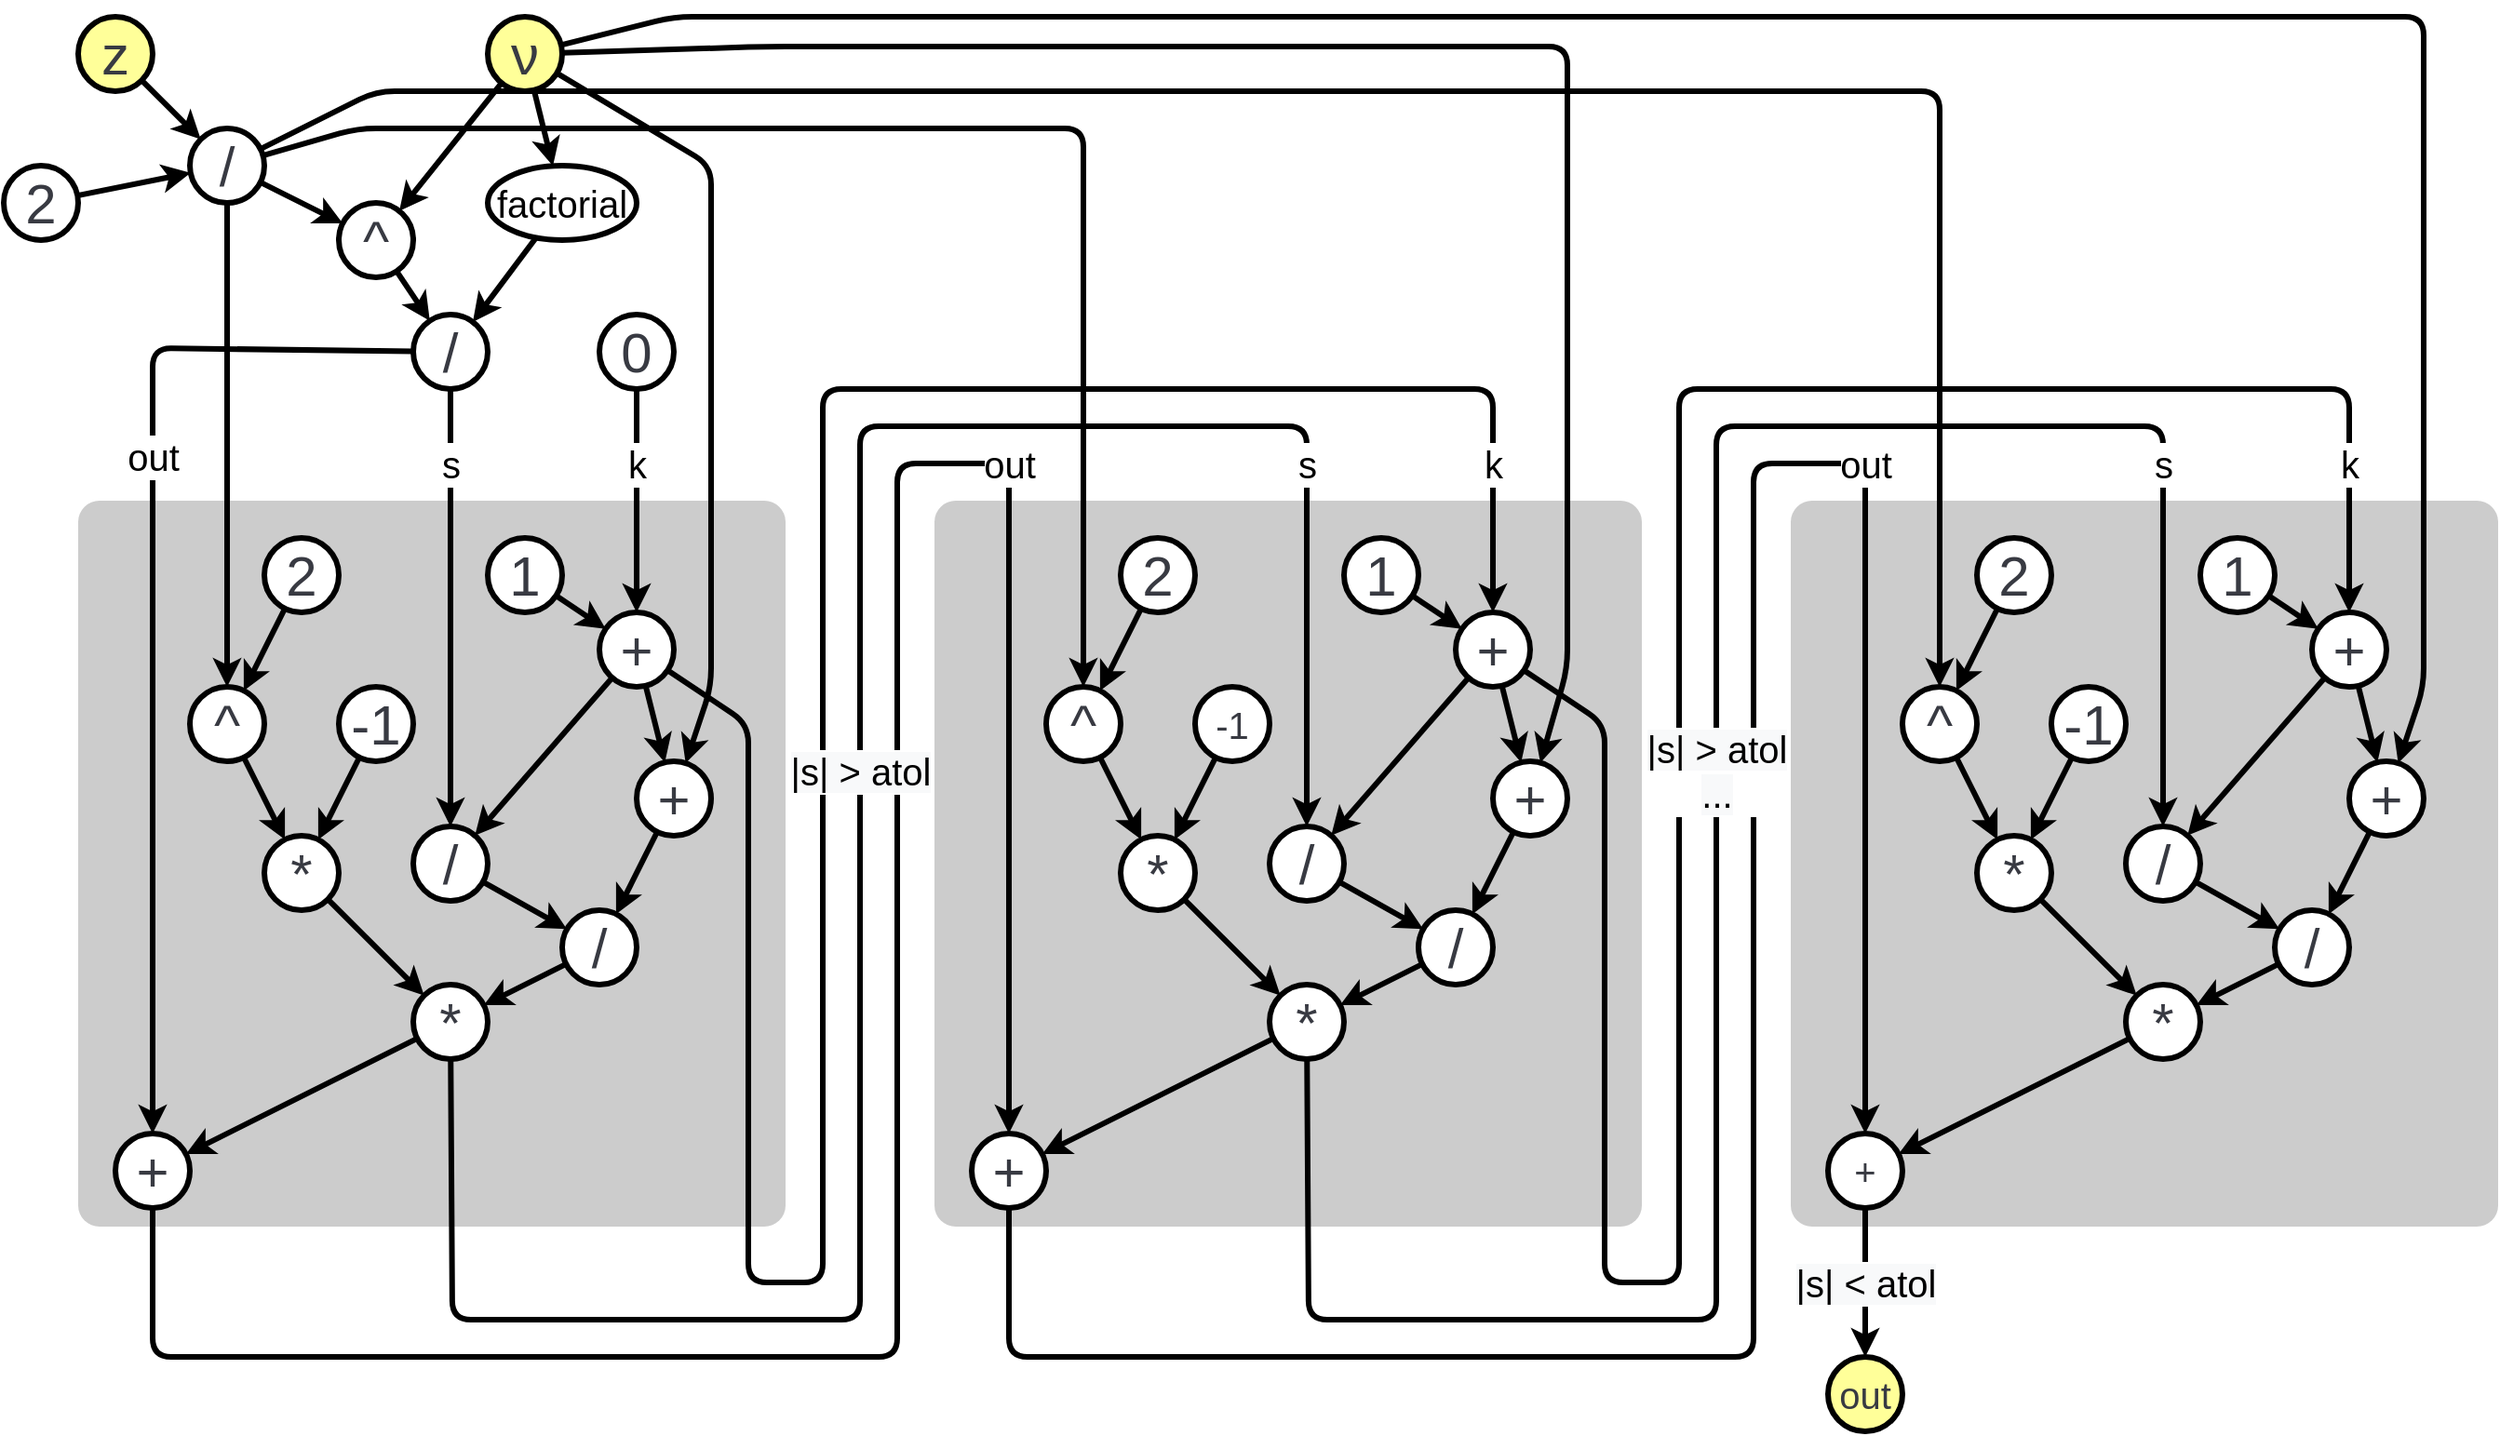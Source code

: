 <mxfile version="12.6.5" type="device"><diagram id="OS1NszOKVd4j6YWC0jY-" name="Page-1"><mxGraphModel dx="1341" dy="811" grid="1" gridSize="10" guides="1" tooltips="1" connect="1" arrows="1" fold="1" page="1" pageScale="1" pageWidth="1500" pageHeight="900" math="0" shadow="0"><root><mxCell id="0"/><mxCell id="1" parent="0"/><mxCell id="bsjm0C7wgf2NFPV0J-is-1" value="" style="rounded=1;whiteSpace=wrap;html=1;strokeWidth=2;fontSize=20;dashed=1;fillColor=#CCCCCC;arcSize=3;strokeColor=none;" parent="1" vertex="1"><mxGeometry x="540" y="300" width="380" height="390" as="geometry"/></mxCell><mxCell id="mKc8-weKQaWwDb2eTzrg-1" value="&lt;font color=&quot;#383a42&quot; face=&quot;consolas, sans-serif&quot; style=&quot;font-size: 30px;&quot;&gt;&lt;span style=&quot;font-size: 30px; white-space: pre-wrap;&quot;&gt;z&lt;/span&gt;&lt;/font&gt;" style="ellipse;whiteSpace=wrap;html=1;aspect=fixed;strokeWidth=3;fontSize=30;fillColor=#FFFF99;" parent="1" vertex="1"><mxGeometry x="80" y="40" width="40" height="40" as="geometry"/></mxCell><mxCell id="mKc8-weKQaWwDb2eTzrg-2" value="&lt;span id=&quot;docs-internal-guid-0ccc8eca-7fff-1ee5-aab9-211265d7b336&quot; style=&quot;font-size: 30px; white-space: normal;&quot;&gt;&lt;span style=&quot;font-size: 30px; font-family: consolas, sans-serif; color: rgb(56, 58, 66); background-color: transparent; vertical-align: baseline; white-space: pre-wrap;&quot;&gt;ν&lt;/span&gt;&lt;/span&gt;" style="ellipse;whiteSpace=wrap;html=1;aspect=fixed;strokeWidth=3;fontSize=30;fillColor=#FFFF99;" parent="1" vertex="1"><mxGeometry x="300" y="40" width="40" height="40" as="geometry"/></mxCell><mxCell id="mKc8-weKQaWwDb2eTzrg-3" value="&lt;font color=&quot;#383a42&quot; face=&quot;consolas, sans-serif&quot; style=&quot;font-size: 30px;&quot;&gt;&lt;span style=&quot;font-size: 30px; white-space: pre-wrap;&quot;&gt;2&lt;/span&gt;&lt;/font&gt;" style="ellipse;whiteSpace=wrap;html=1;aspect=fixed;strokeWidth=3;fontSize=30;" parent="1" vertex="1"><mxGeometry x="40" y="120" width="40" height="40" as="geometry"/></mxCell><mxCell id="mKc8-weKQaWwDb2eTzrg-4" value="&lt;font color=&quot;#383a42&quot; face=&quot;consolas, sans-serif&quot; style=&quot;font-size: 30px;&quot;&gt;&lt;span style=&quot;font-size: 30px; white-space: pre-wrap;&quot;&gt;/&lt;/span&gt;&lt;/font&gt;" style="ellipse;whiteSpace=wrap;html=1;aspect=fixed;strokeWidth=3;fontSize=30;" parent="1" vertex="1"><mxGeometry x="140" y="100" width="40" height="40" as="geometry"/></mxCell><mxCell id="mKc8-weKQaWwDb2eTzrg-9" value="" style="endArrow=classic;html=1;strokeWidth=3;fontSize=20;" parent="1" source="mKc8-weKQaWwDb2eTzrg-1" target="mKc8-weKQaWwDb2eTzrg-4" edge="1"><mxGeometry width="50" height="50" relative="1" as="geometry"><mxPoint x="100" y="190" as="sourcePoint"/><mxPoint x="150" y="90" as="targetPoint"/></mxGeometry></mxCell><mxCell id="mKc8-weKQaWwDb2eTzrg-10" value="" style="endArrow=classic;html=1;strokeWidth=3;fontSize=20;" parent="1" source="mKc8-weKQaWwDb2eTzrg-3" target="mKc8-weKQaWwDb2eTzrg-4" edge="1"><mxGeometry width="50" height="50" relative="1" as="geometry"><mxPoint x="100" y="190" as="sourcePoint"/><mxPoint x="150" y="140" as="targetPoint"/></mxGeometry></mxCell><mxCell id="mKc8-weKQaWwDb2eTzrg-11" value="&lt;font color=&quot;#383a42&quot; face=&quot;consolas, sans-serif&quot; style=&quot;font-size: 30px;&quot;&gt;&lt;span style=&quot;font-size: 30px; white-space: pre-wrap;&quot;&gt;^&lt;/span&gt;&lt;/font&gt;" style="ellipse;whiteSpace=wrap;html=1;aspect=fixed;strokeWidth=3;fontSize=30;" parent="1" vertex="1"><mxGeometry x="220" y="140" width="40" height="40" as="geometry"/></mxCell><mxCell id="mKc8-weKQaWwDb2eTzrg-12" value="&lt;font color=&quot;#383a42&quot; face=&quot;consolas, sans-serif&quot; style=&quot;font-size: 30px;&quot;&gt;&lt;span style=&quot;font-size: 30px; white-space: pre-wrap;&quot;&gt;/&lt;/span&gt;&lt;/font&gt;" style="ellipse;whiteSpace=wrap;html=1;aspect=fixed;strokeWidth=3;fontSize=30;" parent="1" vertex="1"><mxGeometry x="260" y="200" width="40" height="40" as="geometry"/></mxCell><mxCell id="mKc8-weKQaWwDb2eTzrg-13" value="" style="endArrow=classic;html=1;strokeWidth=3;fontSize=20;" parent="1" source="mKc8-weKQaWwDb2eTzrg-4" target="mKc8-weKQaWwDb2eTzrg-11" edge="1"><mxGeometry width="50" height="50" relative="1" as="geometry"><mxPoint x="138.944" y="47.889" as="sourcePoint"/><mxPoint x="161.056" y="92.111" as="targetPoint"/></mxGeometry></mxCell><mxCell id="mKc8-weKQaWwDb2eTzrg-14" value="" style="endArrow=classic;html=1;strokeWidth=3;fontSize=20;" parent="1" source="mKc8-weKQaWwDb2eTzrg-2" target="mKc8-weKQaWwDb2eTzrg-11" edge="1"><mxGeometry width="50" height="50" relative="1" as="geometry"><mxPoint x="187.889" y="118.944" as="sourcePoint"/><mxPoint x="310" y="130" as="targetPoint"/></mxGeometry></mxCell><mxCell id="mKc8-weKQaWwDb2eTzrg-15" value="&lt;font style=&quot;font-size: 20px;&quot;&gt;factorial&lt;/font&gt;" style="ellipse;whiteSpace=wrap;html=1;strokeWidth=3;fontSize=20;" parent="1" vertex="1"><mxGeometry x="300" y="120" width="80" height="40" as="geometry"/></mxCell><mxCell id="mKc8-weKQaWwDb2eTzrg-16" value="" style="endArrow=classic;html=1;strokeWidth=3;fontSize=20;" parent="1" source="mKc8-weKQaWwDb2eTzrg-2" target="mKc8-weKQaWwDb2eTzrg-15" edge="1"><mxGeometry width="50" height="50" relative="1" as="geometry"><mxPoint x="283.788" y="49.011" as="sourcePoint"/><mxPoint x="256.325" y="131.026" as="targetPoint"/></mxGeometry></mxCell><mxCell id="mKc8-weKQaWwDb2eTzrg-17" value="" style="endArrow=classic;html=1;strokeWidth=3;fontSize=20;" parent="1" source="mKc8-weKQaWwDb2eTzrg-11" target="mKc8-weKQaWwDb2eTzrg-12" edge="1"><mxGeometry width="50" height="50" relative="1" as="geometry"><mxPoint x="187.889" y="118.944" as="sourcePoint"/><mxPoint x="232.111" y="141.056" as="targetPoint"/></mxGeometry></mxCell><mxCell id="mKc8-weKQaWwDb2eTzrg-18" value="" style="endArrow=classic;html=1;strokeWidth=3;fontSize=20;" parent="1" source="mKc8-weKQaWwDb2eTzrg-15" target="mKc8-weKQaWwDb2eTzrg-12" edge="1"><mxGeometry width="50" height="50" relative="1" as="geometry"><mxPoint x="267.889" y="158.944" as="sourcePoint"/><mxPoint x="400" y="180" as="targetPoint"/></mxGeometry></mxCell><mxCell id="mKc8-weKQaWwDb2eTzrg-19" value="" style="rounded=1;whiteSpace=wrap;html=1;strokeWidth=2;fontSize=20;dashed=1;fillColor=#CCCCCC;arcSize=3;strokeColor=none;" parent="1" vertex="1"><mxGeometry x="80" y="300" width="380" height="390" as="geometry"/></mxCell><mxCell id="mKc8-weKQaWwDb2eTzrg-20" value="&lt;font color=&quot;#383a42&quot; face=&quot;consolas, sans-serif&quot; style=&quot;font-size: 30px;&quot;&gt;&lt;span style=&quot;font-size: 30px; white-space: pre-wrap;&quot;&gt;^&lt;/span&gt;&lt;/font&gt;" style="ellipse;whiteSpace=wrap;html=1;aspect=fixed;strokeWidth=3;fontSize=30;" parent="1" vertex="1"><mxGeometry x="140" y="400" width="40" height="40" as="geometry"/></mxCell><mxCell id="mKc8-weKQaWwDb2eTzrg-21" value="" style="endArrow=classic;html=1;strokeWidth=3;fontSize=20;" parent="1" source="mKc8-weKQaWwDb2eTzrg-4" target="mKc8-weKQaWwDb2eTzrg-20" edge="1"><mxGeometry width="50" height="50" relative="1" as="geometry"><mxPoint x="138.944" y="47.889" as="sourcePoint"/><mxPoint x="161.056" y="92.111" as="targetPoint"/></mxGeometry></mxCell><mxCell id="mKc8-weKQaWwDb2eTzrg-22" value="&lt;font color=&quot;#383a42&quot; face=&quot;consolas, sans-serif&quot; style=&quot;font-size: 30px;&quot;&gt;&lt;span style=&quot;font-size: 30px; white-space: pre-wrap;&quot;&gt;2&lt;/span&gt;&lt;/font&gt;" style="ellipse;whiteSpace=wrap;html=1;aspect=fixed;strokeWidth=3;fontSize=30;" parent="1" vertex="1"><mxGeometry x="180" y="320" width="40" height="40" as="geometry"/></mxCell><mxCell id="mKc8-weKQaWwDb2eTzrg-23" value="" style="endArrow=classic;html=1;strokeWidth=3;fontSize=20;" parent="1" source="mKc8-weKQaWwDb2eTzrg-22" target="mKc8-weKQaWwDb2eTzrg-20" edge="1"><mxGeometry width="50" height="50" relative="1" as="geometry"><mxPoint x="155.53" y="440" as="sourcePoint"/><mxPoint x="224.474" y="332.111" as="targetPoint"/></mxGeometry></mxCell><mxCell id="mKc8-weKQaWwDb2eTzrg-24" value="&lt;font color=&quot;#383a42&quot; face=&quot;consolas, sans-serif&quot; style=&quot;font-size: 30px;&quot;&gt;&lt;span style=&quot;font-size: 30px; white-space: pre-wrap;&quot;&gt;*&lt;/span&gt;&lt;/font&gt;" style="ellipse;whiteSpace=wrap;html=1;aspect=fixed;strokeWidth=3;fontSize=30;" parent="1" vertex="1"><mxGeometry x="260" y="560" width="40" height="40" as="geometry"/></mxCell><mxCell id="mKc8-weKQaWwDb2eTzrg-25" value="&lt;font color=&quot;#383a42&quot; face=&quot;consolas, sans-serif&quot; style=&quot;font-size: 30px;&quot;&gt;&lt;span style=&quot;font-size: 30px; white-space: pre-wrap;&quot;&gt;+&lt;/span&gt;&lt;/font&gt;" style="ellipse;whiteSpace=wrap;html=1;aspect=fixed;strokeWidth=3;fontSize=30;" parent="1" vertex="1"><mxGeometry x="360" y="360" width="40" height="40" as="geometry"/></mxCell><mxCell id="mKc8-weKQaWwDb2eTzrg-26" value="&lt;font color=&quot;#383a42&quot; face=&quot;consolas, sans-serif&quot; style=&quot;font-size: 30px;&quot;&gt;&lt;span style=&quot;font-size: 30px; white-space: pre-wrap;&quot;&gt;+&lt;/span&gt;&lt;/font&gt;" style="ellipse;whiteSpace=wrap;html=1;aspect=fixed;strokeWidth=3;fontSize=30;" parent="1" vertex="1"><mxGeometry x="380" y="440" width="40" height="40" as="geometry"/></mxCell><mxCell id="mKc8-weKQaWwDb2eTzrg-27" value="" style="endArrow=classic;html=1;strokeWidth=3;fontSize=20;" parent="1" source="mKc8-weKQaWwDb2eTzrg-2" target="mKc8-weKQaWwDb2eTzrg-26" edge="1"><mxGeometry width="50" height="50" relative="1" as="geometry"><mxPoint x="296.268" y="48.993" as="sourcePoint"/><mxPoint x="450" y="280" as="targetPoint"/><Array as="points"><mxPoint x="420" y="120"/><mxPoint x="420" y="400"/></Array></mxGeometry></mxCell><mxCell id="mKc8-weKQaWwDb2eTzrg-29" value="" style="endArrow=classic;html=1;strokeWidth=3;fontSize=20;" parent="1" source="mKc8-weKQaWwDb2eTzrg-25" target="mKc8-weKQaWwDb2eTzrg-26" edge="1"><mxGeometry width="50" height="50" relative="1" as="geometry"><mxPoint x="247.27" y="288.159" as="sourcePoint"/><mxPoint x="218.159" y="301.619" as="targetPoint"/></mxGeometry></mxCell><mxCell id="mKc8-weKQaWwDb2eTzrg-31" value="" style="endArrow=classic;html=1;strokeWidth=3;fontSize=20;" parent="1" source="mKc8-weKQaWwDb2eTzrg-20" target="mKc8-weKQaWwDb2eTzrg-40" edge="1"><mxGeometry width="50" height="50" relative="1" as="geometry"><mxPoint x="247.27" y="288.159" as="sourcePoint"/><mxPoint x="253" y="591" as="targetPoint"/></mxGeometry></mxCell><mxCell id="mKc8-weKQaWwDb2eTzrg-32" value="" style="endArrow=classic;html=1;strokeWidth=3;fontSize=20;" parent="1" source="mKc8-weKQaWwDb2eTzrg-12" target="mKc8-weKQaWwDb2eTzrg-34" edge="1"><mxGeometry width="50" height="50" relative="1" as="geometry"><mxPoint x="250.597" y="404.851" as="sourcePoint"/><mxPoint x="209.403" y="415.149" as="targetPoint"/></mxGeometry></mxCell><mxCell id="mKc8-weKQaWwDb2eTzrg-33" value="s" style="text;html=1;align=center;verticalAlign=middle;resizable=0;points=[];labelBackgroundColor=#ffffff;fontSize=20;" parent="mKc8-weKQaWwDb2eTzrg-32" vertex="1" connectable="0"><mxGeometry x="-0.204" y="-3" relative="1" as="geometry"><mxPoint x="3" y="-54" as="offset"/></mxGeometry></mxCell><mxCell id="mKc8-weKQaWwDb2eTzrg-34" value="&lt;font color=&quot;#383a42&quot; face=&quot;consolas, sans-serif&quot; style=&quot;font-size: 30px;&quot;&gt;&lt;span style=&quot;font-size: 30px; white-space: pre-wrap;&quot;&gt;/&lt;/span&gt;&lt;/font&gt;" style="ellipse;whiteSpace=wrap;html=1;aspect=fixed;strokeWidth=3;fontSize=30;" parent="1" vertex="1"><mxGeometry x="260" y="475" width="40" height="40" as="geometry"/></mxCell><mxCell id="mKc8-weKQaWwDb2eTzrg-35" value="" style="endArrow=classic;html=1;strokeWidth=3;fontSize=20;" parent="1" source="mKc8-weKQaWwDb2eTzrg-25" target="mKc8-weKQaWwDb2eTzrg-34" edge="1"><mxGeometry width="50" height="50" relative="1" as="geometry"><mxPoint x="361.654" y="416.254" as="sourcePoint"/><mxPoint x="388.375" y="453.725" as="targetPoint"/></mxGeometry></mxCell><mxCell id="mKc8-weKQaWwDb2eTzrg-36" value="&lt;font color=&quot;#383a42&quot; face=&quot;consolas, sans-serif&quot; style=&quot;font-size: 30px;&quot;&gt;&lt;span style=&quot;font-size: 30px; white-space: pre-wrap;&quot;&gt;/&lt;/span&gt;&lt;/font&gt;" style="ellipse;whiteSpace=wrap;html=1;aspect=fixed;strokeWidth=3;fontSize=30;" parent="1" vertex="1"><mxGeometry x="340" y="520" width="40" height="40" as="geometry"/></mxCell><mxCell id="mKc8-weKQaWwDb2eTzrg-37" value="" style="endArrow=classic;html=1;strokeWidth=3;fontSize=20;" parent="1" source="mKc8-weKQaWwDb2eTzrg-34" target="mKc8-weKQaWwDb2eTzrg-36" edge="1"><mxGeometry width="50" height="50" relative="1" as="geometry"><mxPoint x="360.006" y="417.324" as="sourcePoint"/><mxPoint x="339.923" y="452.635" as="targetPoint"/></mxGeometry></mxCell><mxCell id="mKc8-weKQaWwDb2eTzrg-38" value="" style="endArrow=classic;html=1;strokeWidth=3;fontSize=20;" parent="1" source="mKc8-weKQaWwDb2eTzrg-26" target="mKc8-weKQaWwDb2eTzrg-36" edge="1"><mxGeometry width="50" height="50" relative="1" as="geometry"><mxPoint x="338.944" y="487.889" as="sourcePoint"/><mxPoint x="361.056" y="532.111" as="targetPoint"/></mxGeometry></mxCell><mxCell id="mKc8-weKQaWwDb2eTzrg-39" value="" style="endArrow=classic;html=1;strokeWidth=3;fontSize=20;" parent="1" source="mKc8-weKQaWwDb2eTzrg-36" target="mKc8-weKQaWwDb2eTzrg-24" edge="1"><mxGeometry width="50" height="50" relative="1" as="geometry"><mxPoint x="338.944" y="487.889" as="sourcePoint"/><mxPoint x="361.056" y="532.111" as="targetPoint"/></mxGeometry></mxCell><mxCell id="mKc8-weKQaWwDb2eTzrg-40" value="&lt;font color=&quot;#383a42&quot; face=&quot;consolas, sans-serif&quot; style=&quot;font-size: 30px;&quot;&gt;&lt;span style=&quot;font-size: 30px; white-space: pre-wrap;&quot;&gt;*&lt;/span&gt;&lt;/font&gt;" style="ellipse;whiteSpace=wrap;html=1;aspect=fixed;strokeWidth=3;fontSize=30;" parent="1" vertex="1"><mxGeometry x="180" y="480" width="40" height="40" as="geometry"/></mxCell><mxCell id="mKc8-weKQaWwDb2eTzrg-41" value="&lt;font color=&quot;#383a42&quot; face=&quot;consolas, sans-serif&quot; style=&quot;font-size: 30px;&quot;&gt;&lt;span style=&quot;font-size: 30px; white-space: pre-wrap;&quot;&gt;-1&lt;/span&gt;&lt;/font&gt;" style="ellipse;whiteSpace=wrap;html=1;aspect=fixed;strokeWidth=3;fontSize=30;" parent="1" vertex="1"><mxGeometry x="220" y="400" width="40" height="40" as="geometry"/></mxCell><mxCell id="mKc8-weKQaWwDb2eTzrg-42" value="" style="endArrow=classic;html=1;strokeWidth=3;fontSize=20;" parent="1" source="mKc8-weKQaWwDb2eTzrg-41" target="mKc8-weKQaWwDb2eTzrg-40" edge="1"><mxGeometry width="50" height="50" relative="1" as="geometry"><mxPoint x="338.944" y="487.889" as="sourcePoint"/><mxPoint x="361.056" y="532.111" as="targetPoint"/></mxGeometry></mxCell><mxCell id="mKc8-weKQaWwDb2eTzrg-43" value="" style="endArrow=classic;html=1;strokeWidth=3;fontSize=20;" parent="1" source="mKc8-weKQaWwDb2eTzrg-40" target="mKc8-weKQaWwDb2eTzrg-24" edge="1"><mxGeometry width="50" height="50" relative="1" as="geometry"><mxPoint x="262.078" y="488.364" as="sourcePoint"/><mxPoint x="247.878" y="521.617" as="targetPoint"/></mxGeometry></mxCell><mxCell id="mKc8-weKQaWwDb2eTzrg-44" value="s" style="endArrow=classic;html=1;strokeWidth=3;fontSize=20;strokeColor=#000000;" parent="1" source="mKc8-weKQaWwDb2eTzrg-24" target="bsjm0C7wgf2NFPV0J-is-10" edge="1"><mxGeometry x="0.699" width="50" height="50" relative="1" as="geometry"><mxPoint x="246.785" y="558.814" as="sourcePoint"/><mxPoint x="281" y="260" as="targetPoint"/><Array as="points"><mxPoint x="281" y="740"/><mxPoint x="500" y="740"/><mxPoint x="500" y="260"/><mxPoint x="740" y="260"/></Array><mxPoint as="offset"/></mxGeometry></mxCell><mxCell id="mKc8-weKQaWwDb2eTzrg-48" value="&lt;font color=&quot;#383a42&quot; face=&quot;consolas, sans-serif&quot; style=&quot;font-size: 30px;&quot;&gt;&lt;span style=&quot;font-size: 30px; white-space: pre-wrap;&quot;&gt;1&lt;/span&gt;&lt;/font&gt;" style="ellipse;whiteSpace=wrap;html=1;aspect=fixed;strokeWidth=3;fontSize=30;" parent="1" vertex="1"><mxGeometry x="300" y="320" width="40" height="40" as="geometry"/></mxCell><mxCell id="mKc8-weKQaWwDb2eTzrg-51" value="" style="endArrow=classic;html=1;strokeWidth=3;fontSize=20;" parent="1" source="mKc8-weKQaWwDb2eTzrg-48" target="mKc8-weKQaWwDb2eTzrg-25" edge="1"><mxGeometry width="50" height="50" relative="1" as="geometry"><mxPoint x="379.994" y="417.324" as="sourcePoint"/><mxPoint x="400.077" y="452.635" as="targetPoint"/></mxGeometry></mxCell><mxCell id="mKc8-weKQaWwDb2eTzrg-52" value="&lt;font style=&quot;font-size: 20px;&quot;&gt;k&lt;/font&gt;" style="endArrow=classic;html=1;strokeWidth=3;fontSize=20;" parent="1" source="mKc8-weKQaWwDb2eTzrg-56" target="mKc8-weKQaWwDb2eTzrg-25" edge="1"><mxGeometry x="-0.333" width="50" height="50" relative="1" as="geometry"><mxPoint x="403.303" y="268.845" as="sourcePoint"/><mxPoint x="361.056" y="382.111" as="targetPoint"/><Array as="points"/><mxPoint as="offset"/></mxGeometry></mxCell><mxCell id="mKc8-weKQaWwDb2eTzrg-56" value="&lt;font color=&quot;#383a42&quot; face=&quot;consolas, sans-serif&quot; style=&quot;font-size: 30px;&quot;&gt;&lt;span style=&quot;font-size: 30px; white-space: pre-wrap;&quot;&gt;0&lt;/span&gt;&lt;/font&gt;" style="ellipse;whiteSpace=wrap;html=1;aspect=fixed;strokeWidth=3;fontSize=30;" parent="1" vertex="1"><mxGeometry x="360" y="200" width="40" height="40" as="geometry"/></mxCell><mxCell id="mKc8-weKQaWwDb2eTzrg-59" value="" style="endArrow=classic;html=1;strokeWidth=3;fontSize=20;strokeColor=#000000;" parent="1" source="mKc8-weKQaWwDb2eTzrg-25" target="bsjm0C7wgf2NFPV0J-is-6" edge="1"><mxGeometry width="50" height="50" relative="1" as="geometry"><mxPoint x="379.994" y="417.324" as="sourcePoint"/><mxPoint x="440" y="280" as="targetPoint"/><Array as="points"><mxPoint x="440" y="420"/><mxPoint x="440" y="720"/><mxPoint x="480" y="720"/><mxPoint x="480" y="240"/><mxPoint x="840" y="240"/></Array></mxGeometry></mxCell><mxCell id="mKc8-weKQaWwDb2eTzrg-69" value="k" style="text;html=1;align=center;verticalAlign=middle;resizable=0;points=[];labelBackgroundColor=#ffffff;fontSize=20;" parent="mKc8-weKQaWwDb2eTzrg-59" vertex="1" connectable="0"><mxGeometry x="0.821" relative="1" as="geometry"><mxPoint x="1.11" y="40" as="offset"/></mxGeometry></mxCell><mxCell id="mKc8-weKQaWwDb2eTzrg-63" value="&lt;font color=&quot;#383a42&quot; face=&quot;consolas, sans-serif&quot; style=&quot;font-size: 30px;&quot;&gt;&lt;span style=&quot;font-size: 30px; white-space: pre-wrap;&quot;&gt;+&lt;/span&gt;&lt;/font&gt;" style="ellipse;whiteSpace=wrap;html=1;aspect=fixed;strokeWidth=3;fontSize=30;" parent="1" vertex="1"><mxGeometry x="100" y="640" width="40" height="40" as="geometry"/></mxCell><mxCell id="mKc8-weKQaWwDb2eTzrg-64" value="" style="endArrow=classic;html=1;strokeWidth=3;fontSize=20;" parent="1" source="mKc8-weKQaWwDb2eTzrg-12" target="mKc8-weKQaWwDb2eTzrg-63" edge="1"><mxGeometry width="50" height="50" relative="1" as="geometry"><mxPoint x="120" y="240" as="sourcePoint"/><mxPoint x="140.002" y="570.081" as="targetPoint"/><Array as="points"><mxPoint x="120" y="218"/></Array></mxGeometry></mxCell><mxCell id="mKc8-weKQaWwDb2eTzrg-67" value="out" style="text;html=1;align=center;verticalAlign=middle;resizable=0;points=[];labelBackgroundColor=#ffffff;fontSize=20;" parent="mKc8-weKQaWwDb2eTzrg-64" vertex="1" connectable="0"><mxGeometry x="-0.355" y="1" relative="1" as="geometry"><mxPoint x="-1" y="17.05" as="offset"/></mxGeometry></mxCell><mxCell id="mKc8-weKQaWwDb2eTzrg-65" value="" style="endArrow=classic;html=1;strokeWidth=3;fontSize=20;" parent="1" source="mKc8-weKQaWwDb2eTzrg-24" target="mKc8-weKQaWwDb2eTzrg-63" edge="1"><mxGeometry width="50" height="50" relative="1" as="geometry"><mxPoint x="246.785" y="558.814" as="sourcePoint"/><mxPoint x="262.978" y="601.273" as="targetPoint"/></mxGeometry></mxCell><mxCell id="mKc8-weKQaWwDb2eTzrg-66" value="&lt;font style=&quot;font-size: 20px;&quot;&gt;out&lt;/font&gt;" style="endArrow=classic;html=1;strokeWidth=3;fontSize=20;strokeColor=#000000;" parent="1" source="mKc8-weKQaWwDb2eTzrg-63" target="bsjm0C7wgf2NFPV0J-is-23" edge="1"><mxGeometry x="0.478" width="50" height="50" relative="1" as="geometry"><mxPoint x="120" y="650" as="sourcePoint"/><mxPoint x="580" y="280" as="targetPoint"/><Array as="points"><mxPoint x="120" y="760"/><mxPoint x="520" y="760"/><mxPoint x="520" y="280"/><mxPoint x="580" y="280"/></Array><mxPoint as="offset"/></mxGeometry></mxCell><mxCell id="mKc8-weKQaWwDb2eTzrg-74" value="&lt;span style=&quot;background-color: rgb(248, 249, 250); font-size: 20px;&quot;&gt;|s| &amp;gt; atol&lt;/span&gt;" style="text;html=1;align=center;verticalAlign=middle;resizable=0;points=[];labelBackgroundColor=#ffffff;fontSize=20;" parent="mKc8-weKQaWwDb2eTzrg-66" vertex="1" connectable="0"><mxGeometry x="0.162" relative="1" as="geometry"><mxPoint x="-20" y="7" as="offset"/></mxGeometry></mxCell><mxCell id="bsjm0C7wgf2NFPV0J-is-2" value="&lt;font color=&quot;#383a42&quot; face=&quot;consolas, sans-serif&quot; style=&quot;font-size: 30px;&quot;&gt;&lt;span style=&quot;font-size: 30px; white-space: pre-wrap;&quot;&gt;^&lt;/span&gt;&lt;/font&gt;" style="ellipse;whiteSpace=wrap;html=1;aspect=fixed;strokeWidth=3;fontSize=30;" parent="1" vertex="1"><mxGeometry x="600" y="400" width="40" height="40" as="geometry"/></mxCell><mxCell id="bsjm0C7wgf2NFPV0J-is-3" value="&lt;font color=&quot;#383a42&quot; face=&quot;consolas, sans-serif&quot; style=&quot;font-size: 30px;&quot;&gt;&lt;span style=&quot;font-size: 30px; white-space: pre-wrap;&quot;&gt;2&lt;/span&gt;&lt;/font&gt;" style="ellipse;whiteSpace=wrap;html=1;aspect=fixed;strokeWidth=3;fontSize=30;" parent="1" vertex="1"><mxGeometry x="640" y="320" width="40" height="40" as="geometry"/></mxCell><mxCell id="bsjm0C7wgf2NFPV0J-is-4" value="" style="endArrow=classic;html=1;strokeWidth=3;fontSize=20;" parent="1" source="bsjm0C7wgf2NFPV0J-is-3" target="bsjm0C7wgf2NFPV0J-is-2" edge="1"><mxGeometry width="50" height="50" relative="1" as="geometry"><mxPoint x="615.53" y="440" as="sourcePoint"/><mxPoint x="684.474" y="332.111" as="targetPoint"/></mxGeometry></mxCell><mxCell id="bsjm0C7wgf2NFPV0J-is-5" value="&lt;font color=&quot;#383a42&quot; face=&quot;consolas, sans-serif&quot; style=&quot;font-size: 30px;&quot;&gt;&lt;span style=&quot;font-size: 30px; white-space: pre-wrap;&quot;&gt;*&lt;/span&gt;&lt;/font&gt;" style="ellipse;whiteSpace=wrap;html=1;aspect=fixed;strokeWidth=3;fontSize=30;" parent="1" vertex="1"><mxGeometry x="720" y="560" width="40" height="40" as="geometry"/></mxCell><mxCell id="bsjm0C7wgf2NFPV0J-is-6" value="&lt;font color=&quot;#383a42&quot; face=&quot;consolas, sans-serif&quot; style=&quot;font-size: 30px;&quot;&gt;&lt;span style=&quot;font-size: 30px; white-space: pre-wrap;&quot;&gt;+&lt;/span&gt;&lt;/font&gt;" style="ellipse;whiteSpace=wrap;html=1;aspect=fixed;strokeWidth=3;fontSize=30;" parent="1" vertex="1"><mxGeometry x="820" y="360" width="40" height="40" as="geometry"/></mxCell><mxCell id="bsjm0C7wgf2NFPV0J-is-7" value="&lt;font color=&quot;#383a42&quot; face=&quot;consolas, sans-serif&quot; style=&quot;font-size: 30px;&quot;&gt;&lt;span style=&quot;font-size: 30px; white-space: pre-wrap;&quot;&gt;+&lt;/span&gt;&lt;/font&gt;" style="ellipse;whiteSpace=wrap;html=1;aspect=fixed;strokeWidth=3;fontSize=30;" parent="1" vertex="1"><mxGeometry x="840" y="440" width="40" height="40" as="geometry"/></mxCell><mxCell id="bsjm0C7wgf2NFPV0J-is-8" value="" style="endArrow=classic;html=1;strokeWidth=3;fontSize=20;" parent="1" source="bsjm0C7wgf2NFPV0J-is-6" target="bsjm0C7wgf2NFPV0J-is-7" edge="1"><mxGeometry width="50" height="50" relative="1" as="geometry"><mxPoint x="707.27" y="288.159" as="sourcePoint"/><mxPoint x="678.159" y="301.619" as="targetPoint"/></mxGeometry></mxCell><mxCell id="bsjm0C7wgf2NFPV0J-is-9" value="" style="endArrow=classic;html=1;strokeWidth=3;fontSize=20;" parent="1" source="bsjm0C7wgf2NFPV0J-is-2" target="bsjm0C7wgf2NFPV0J-is-16" edge="1"><mxGeometry width="50" height="50" relative="1" as="geometry"><mxPoint x="707.27" y="288.159" as="sourcePoint"/><mxPoint x="713" y="591" as="targetPoint"/></mxGeometry></mxCell><mxCell id="bsjm0C7wgf2NFPV0J-is-10" value="&lt;font color=&quot;#383a42&quot; face=&quot;consolas, sans-serif&quot; style=&quot;font-size: 30px;&quot;&gt;&lt;span style=&quot;font-size: 30px; white-space: pre-wrap;&quot;&gt;/&lt;/span&gt;&lt;/font&gt;" style="ellipse;whiteSpace=wrap;html=1;aspect=fixed;strokeWidth=3;fontSize=30;" parent="1" vertex="1"><mxGeometry x="720" y="475" width="40" height="40" as="geometry"/></mxCell><mxCell id="bsjm0C7wgf2NFPV0J-is-11" value="" style="endArrow=classic;html=1;strokeWidth=3;fontSize=20;" parent="1" source="bsjm0C7wgf2NFPV0J-is-6" target="bsjm0C7wgf2NFPV0J-is-10" edge="1"><mxGeometry width="50" height="50" relative="1" as="geometry"><mxPoint x="821.654" y="416.254" as="sourcePoint"/><mxPoint x="848.375" y="453.725" as="targetPoint"/></mxGeometry></mxCell><mxCell id="bsjm0C7wgf2NFPV0J-is-12" value="&lt;font color=&quot;#383a42&quot; face=&quot;consolas, sans-serif&quot; style=&quot;font-size: 30px;&quot;&gt;&lt;span style=&quot;font-size: 30px; white-space: pre-wrap;&quot;&gt;/&lt;/span&gt;&lt;/font&gt;" style="ellipse;whiteSpace=wrap;html=1;aspect=fixed;strokeWidth=3;fontSize=30;" parent="1" vertex="1"><mxGeometry x="800" y="520" width="40" height="40" as="geometry"/></mxCell><mxCell id="bsjm0C7wgf2NFPV0J-is-13" value="" style="endArrow=classic;html=1;strokeWidth=3;fontSize=20;" parent="1" source="bsjm0C7wgf2NFPV0J-is-10" target="bsjm0C7wgf2NFPV0J-is-12" edge="1"><mxGeometry width="50" height="50" relative="1" as="geometry"><mxPoint x="820.006" y="417.324" as="sourcePoint"/><mxPoint x="799.923" y="452.635" as="targetPoint"/></mxGeometry></mxCell><mxCell id="bsjm0C7wgf2NFPV0J-is-14" value="" style="endArrow=classic;html=1;strokeWidth=3;fontSize=20;" parent="1" source="bsjm0C7wgf2NFPV0J-is-7" target="bsjm0C7wgf2NFPV0J-is-12" edge="1"><mxGeometry width="50" height="50" relative="1" as="geometry"><mxPoint x="798.944" y="487.889" as="sourcePoint"/><mxPoint x="821.056" y="532.111" as="targetPoint"/></mxGeometry></mxCell><mxCell id="bsjm0C7wgf2NFPV0J-is-15" value="" style="endArrow=classic;html=1;strokeWidth=3;fontSize=20;" parent="1" source="bsjm0C7wgf2NFPV0J-is-12" target="bsjm0C7wgf2NFPV0J-is-5" edge="1"><mxGeometry width="50" height="50" relative="1" as="geometry"><mxPoint x="798.944" y="487.889" as="sourcePoint"/><mxPoint x="821.056" y="532.111" as="targetPoint"/></mxGeometry></mxCell><mxCell id="bsjm0C7wgf2NFPV0J-is-16" value="&lt;font color=&quot;#383a42&quot; face=&quot;consolas, sans-serif&quot; style=&quot;font-size: 30px;&quot;&gt;&lt;span style=&quot;font-size: 30px; white-space: pre-wrap;&quot;&gt;*&lt;/span&gt;&lt;/font&gt;" style="ellipse;whiteSpace=wrap;html=1;aspect=fixed;strokeWidth=3;fontSize=30;" parent="1" vertex="1"><mxGeometry x="640" y="480" width="40" height="40" as="geometry"/></mxCell><mxCell id="bsjm0C7wgf2NFPV0J-is-17" value="&lt;font color=&quot;#383a42&quot; face=&quot;consolas, sans-serif&quot; style=&quot;font-size: 20px;&quot;&gt;&lt;span style=&quot;font-size: 20px; white-space: pre-wrap;&quot;&gt;-1&lt;/span&gt;&lt;/font&gt;" style="ellipse;whiteSpace=wrap;html=1;aspect=fixed;strokeWidth=3;fontSize=20;" parent="1" vertex="1"><mxGeometry x="680" y="400" width="40" height="40" as="geometry"/></mxCell><mxCell id="bsjm0C7wgf2NFPV0J-is-18" value="" style="endArrow=classic;html=1;strokeWidth=3;fontSize=20;" parent="1" source="bsjm0C7wgf2NFPV0J-is-17" target="bsjm0C7wgf2NFPV0J-is-16" edge="1"><mxGeometry width="50" height="50" relative="1" as="geometry"><mxPoint x="798.944" y="487.889" as="sourcePoint"/><mxPoint x="821.056" y="532.111" as="targetPoint"/></mxGeometry></mxCell><mxCell id="bsjm0C7wgf2NFPV0J-is-19" value="" style="endArrow=classic;html=1;strokeWidth=3;fontSize=20;" parent="1" source="bsjm0C7wgf2NFPV0J-is-16" target="bsjm0C7wgf2NFPV0J-is-5" edge="1"><mxGeometry width="50" height="50" relative="1" as="geometry"><mxPoint x="722.078" y="488.364" as="sourcePoint"/><mxPoint x="707.878" y="521.617" as="targetPoint"/></mxGeometry></mxCell><mxCell id="bsjm0C7wgf2NFPV0J-is-20" value="&lt;font color=&quot;#383a42&quot; face=&quot;consolas, sans-serif&quot; style=&quot;font-size: 30px;&quot;&gt;&lt;span style=&quot;font-size: 30px; white-space: pre-wrap;&quot;&gt;1&lt;/span&gt;&lt;/font&gt;" style="ellipse;whiteSpace=wrap;html=1;aspect=fixed;strokeWidth=3;fontSize=30;" parent="1" vertex="1"><mxGeometry x="760" y="320" width="40" height="40" as="geometry"/></mxCell><mxCell id="bsjm0C7wgf2NFPV0J-is-21" value="" style="endArrow=classic;html=1;strokeWidth=3;fontSize=20;" parent="1" source="bsjm0C7wgf2NFPV0J-is-20" target="bsjm0C7wgf2NFPV0J-is-6" edge="1"><mxGeometry width="50" height="50" relative="1" as="geometry"><mxPoint x="839.994" y="417.324" as="sourcePoint"/><mxPoint x="860.077" y="452.635" as="targetPoint"/></mxGeometry></mxCell><mxCell id="bsjm0C7wgf2NFPV0J-is-23" value="&lt;font color=&quot;#383a42&quot; face=&quot;consolas, sans-serif&quot; style=&quot;font-size: 30px;&quot;&gt;&lt;span style=&quot;font-size: 30px; white-space: pre-wrap;&quot;&gt;+&lt;/span&gt;&lt;/font&gt;" style="ellipse;whiteSpace=wrap;html=1;aspect=fixed;strokeWidth=3;fontSize=30;" parent="1" vertex="1"><mxGeometry x="560" y="640" width="40" height="40" as="geometry"/></mxCell><mxCell id="bsjm0C7wgf2NFPV0J-is-24" value="" style="endArrow=classic;html=1;strokeWidth=3;fontSize=20;" parent="1" source="bsjm0C7wgf2NFPV0J-is-5" target="bsjm0C7wgf2NFPV0J-is-23" edge="1"><mxGeometry width="50" height="50" relative="1" as="geometry"><mxPoint x="706.785" y="558.814" as="sourcePoint"/><mxPoint x="722.978" y="601.273" as="targetPoint"/></mxGeometry></mxCell><mxCell id="bsjm0C7wgf2NFPV0J-is-56" value="" style="endArrow=classic;html=1;strokeWidth=3;fontSize=20;" parent="1" source="mKc8-weKQaWwDb2eTzrg-4" target="bsjm0C7wgf2NFPV0J-is-2" edge="1"><mxGeometry width="50" height="50" relative="1" as="geometry"><mxPoint x="170" y="150" as="sourcePoint"/><mxPoint x="170" y="410" as="targetPoint"/><Array as="points"><mxPoint x="230" y="100"/><mxPoint x="620" y="100"/></Array></mxGeometry></mxCell><mxCell id="bsjm0C7wgf2NFPV0J-is-57" value="" style="endArrow=classic;html=1;strokeWidth=3;fontSize=20;" parent="1" source="mKc8-weKQaWwDb2eTzrg-2" target="bsjm0C7wgf2NFPV0J-is-7" edge="1"><mxGeometry width="50" height="50" relative="1" as="geometry"><mxPoint x="170" y="110" as="sourcePoint"/><mxPoint x="630" y="410" as="targetPoint"/><Array as="points"><mxPoint x="450" y="56"/><mxPoint x="880" y="56"/><mxPoint x="880" y="390"/></Array></mxGeometry></mxCell><mxCell id="bsjm0C7wgf2NFPV0J-is-58" value="" style="rounded=1;whiteSpace=wrap;html=1;strokeWidth=2;fontSize=20;dashed=1;fillColor=#CCCCCC;arcSize=3;strokeColor=none;" parent="1" vertex="1"><mxGeometry x="1000" y="300" width="380" height="390" as="geometry"/></mxCell><mxCell id="bsjm0C7wgf2NFPV0J-is-61" value="" style="endArrow=classic;html=1;strokeWidth=3;fontSize=20;" parent="1" source="bsjm0C7wgf2NFPV0J-is-85" target="bsjm0C7wgf2NFPV0J-is-63" edge="1"><mxGeometry width="50" height="50" relative="1" as="geometry"><mxPoint x="732.111" y="598.944" as="sourcePoint"/><mxPoint x="580" y="800" as="targetPoint"/></mxGeometry></mxCell><mxCell id="bsjm0C7wgf2NFPV0J-is-62" value="&lt;span style=&quot;background-color: rgb(248, 249, 250); font-size: 20px;&quot;&gt;|s| &amp;lt; atol&lt;/span&gt;" style="text;html=1;align=center;verticalAlign=middle;resizable=0;points=[];labelBackgroundColor=#ffffff;fontSize=20;" parent="bsjm0C7wgf2NFPV0J-is-61" vertex="1" connectable="0"><mxGeometry x="0.412" relative="1" as="geometry"><mxPoint y="-17" as="offset"/></mxGeometry></mxCell><mxCell id="bsjm0C7wgf2NFPV0J-is-63" value="&lt;span id=&quot;docs-internal-guid-0ccc8eca-7fff-1ee5-aab9-211265d7b336&quot; style=&quot;white-space: normal; font-size: 20px;&quot;&gt;&lt;span style=&quot;font-family: consolas, sans-serif; color: rgb(56, 58, 66); background-color: transparent; vertical-align: baseline; white-space: pre-wrap; font-size: 20px;&quot;&gt;&lt;font style=&quot;font-size: 20px;&quot;&gt;out&lt;/font&gt;&lt;/span&gt;&lt;/span&gt;" style="ellipse;whiteSpace=wrap;html=1;aspect=fixed;strokeWidth=3;fontSize=20;fillColor=#FFFF99;" parent="1" vertex="1"><mxGeometry x="1020" y="760" width="40" height="40" as="geometry"/></mxCell><mxCell id="bsjm0C7wgf2NFPV0J-is-64" value="&lt;font color=&quot;#383a42&quot; face=&quot;consolas, sans-serif&quot; style=&quot;font-size: 30px;&quot;&gt;&lt;span style=&quot;font-size: 30px; white-space: pre-wrap;&quot;&gt;^&lt;/span&gt;&lt;/font&gt;" style="ellipse;whiteSpace=wrap;html=1;aspect=fixed;strokeWidth=3;fontSize=30;" parent="1" vertex="1"><mxGeometry x="1060" y="400" width="40" height="40" as="geometry"/></mxCell><mxCell id="bsjm0C7wgf2NFPV0J-is-65" value="&lt;font color=&quot;#383a42&quot; face=&quot;consolas, sans-serif&quot; style=&quot;font-size: 30px;&quot;&gt;&lt;span style=&quot;font-size: 30px; white-space: pre-wrap;&quot;&gt;2&lt;/span&gt;&lt;/font&gt;" style="ellipse;whiteSpace=wrap;html=1;aspect=fixed;strokeWidth=3;fontSize=30;" parent="1" vertex="1"><mxGeometry x="1100" y="320" width="40" height="40" as="geometry"/></mxCell><mxCell id="bsjm0C7wgf2NFPV0J-is-66" value="" style="endArrow=classic;html=1;strokeWidth=3;fontSize=20;" parent="1" source="bsjm0C7wgf2NFPV0J-is-65" target="bsjm0C7wgf2NFPV0J-is-64" edge="1"><mxGeometry width="50" height="50" relative="1" as="geometry"><mxPoint x="1075.53" y="440" as="sourcePoint"/><mxPoint x="1144.474" y="332.111" as="targetPoint"/></mxGeometry></mxCell><mxCell id="bsjm0C7wgf2NFPV0J-is-67" value="&lt;font color=&quot;#383a42&quot; face=&quot;consolas, sans-serif&quot; style=&quot;font-size: 30px;&quot;&gt;&lt;span style=&quot;font-size: 30px; white-space: pre-wrap;&quot;&gt;*&lt;/span&gt;&lt;/font&gt;" style="ellipse;whiteSpace=wrap;html=1;aspect=fixed;strokeWidth=3;fontSize=30;" parent="1" vertex="1"><mxGeometry x="1180" y="560" width="40" height="40" as="geometry"/></mxCell><mxCell id="bsjm0C7wgf2NFPV0J-is-68" value="&lt;font color=&quot;#383a42&quot; face=&quot;consolas, sans-serif&quot; style=&quot;font-size: 30px;&quot;&gt;&lt;span style=&quot;font-size: 30px; white-space: pre-wrap;&quot;&gt;+&lt;/span&gt;&lt;/font&gt;" style="ellipse;whiteSpace=wrap;html=1;aspect=fixed;strokeWidth=3;fontSize=30;" parent="1" vertex="1"><mxGeometry x="1280" y="360" width="40" height="40" as="geometry"/></mxCell><mxCell id="bsjm0C7wgf2NFPV0J-is-69" value="&lt;font color=&quot;#383a42&quot; face=&quot;consolas, sans-serif&quot; style=&quot;font-size: 30px;&quot;&gt;&lt;span style=&quot;font-size: 30px; white-space: pre-wrap;&quot;&gt;+&lt;/span&gt;&lt;/font&gt;" style="ellipse;whiteSpace=wrap;html=1;aspect=fixed;strokeWidth=3;fontSize=30;" parent="1" vertex="1"><mxGeometry x="1300" y="440" width="40" height="40" as="geometry"/></mxCell><mxCell id="bsjm0C7wgf2NFPV0J-is-70" value="" style="endArrow=classic;html=1;strokeWidth=3;fontSize=20;" parent="1" source="bsjm0C7wgf2NFPV0J-is-68" target="bsjm0C7wgf2NFPV0J-is-69" edge="1"><mxGeometry width="50" height="50" relative="1" as="geometry"><mxPoint x="1167.27" y="288.159" as="sourcePoint"/><mxPoint x="1138.159" y="301.619" as="targetPoint"/></mxGeometry></mxCell><mxCell id="bsjm0C7wgf2NFPV0J-is-71" value="" style="endArrow=classic;html=1;strokeWidth=3;fontSize=20;" parent="1" source="bsjm0C7wgf2NFPV0J-is-64" target="bsjm0C7wgf2NFPV0J-is-78" edge="1"><mxGeometry width="50" height="50" relative="1" as="geometry"><mxPoint x="1167.27" y="288.159" as="sourcePoint"/><mxPoint x="1173" y="591" as="targetPoint"/></mxGeometry></mxCell><mxCell id="bsjm0C7wgf2NFPV0J-is-72" value="&lt;font color=&quot;#383a42&quot; face=&quot;consolas, sans-serif&quot; style=&quot;font-size: 30px;&quot;&gt;&lt;span style=&quot;font-size: 30px; white-space: pre-wrap;&quot;&gt;/&lt;/span&gt;&lt;/font&gt;" style="ellipse;whiteSpace=wrap;html=1;aspect=fixed;strokeWidth=3;fontSize=30;" parent="1" vertex="1"><mxGeometry x="1180" y="475" width="40" height="40" as="geometry"/></mxCell><mxCell id="bsjm0C7wgf2NFPV0J-is-73" value="" style="endArrow=classic;html=1;strokeWidth=3;fontSize=20;" parent="1" source="bsjm0C7wgf2NFPV0J-is-68" target="bsjm0C7wgf2NFPV0J-is-72" edge="1"><mxGeometry width="50" height="50" relative="1" as="geometry"><mxPoint x="1281.654" y="416.254" as="sourcePoint"/><mxPoint x="1308.375" y="453.725" as="targetPoint"/></mxGeometry></mxCell><mxCell id="bsjm0C7wgf2NFPV0J-is-74" value="&lt;font color=&quot;#383a42&quot; face=&quot;consolas, sans-serif&quot; style=&quot;font-size: 30px;&quot;&gt;&lt;span style=&quot;font-size: 30px; white-space: pre-wrap;&quot;&gt;/&lt;/span&gt;&lt;/font&gt;" style="ellipse;whiteSpace=wrap;html=1;aspect=fixed;strokeWidth=3;fontSize=30;" parent="1" vertex="1"><mxGeometry x="1260" y="520" width="40" height="40" as="geometry"/></mxCell><mxCell id="bsjm0C7wgf2NFPV0J-is-75" value="" style="endArrow=classic;html=1;strokeWidth=3;fontSize=20;" parent="1" source="bsjm0C7wgf2NFPV0J-is-72" target="bsjm0C7wgf2NFPV0J-is-74" edge="1"><mxGeometry width="50" height="50" relative="1" as="geometry"><mxPoint x="1280.006" y="417.324" as="sourcePoint"/><mxPoint x="1259.923" y="452.635" as="targetPoint"/></mxGeometry></mxCell><mxCell id="bsjm0C7wgf2NFPV0J-is-76" value="" style="endArrow=classic;html=1;strokeWidth=3;fontSize=20;" parent="1" source="bsjm0C7wgf2NFPV0J-is-69" target="bsjm0C7wgf2NFPV0J-is-74" edge="1"><mxGeometry width="50" height="50" relative="1" as="geometry"><mxPoint x="1258.944" y="487.889" as="sourcePoint"/><mxPoint x="1281.056" y="532.111" as="targetPoint"/></mxGeometry></mxCell><mxCell id="bsjm0C7wgf2NFPV0J-is-77" value="" style="endArrow=classic;html=1;strokeWidth=3;fontSize=20;" parent="1" source="bsjm0C7wgf2NFPV0J-is-74" target="bsjm0C7wgf2NFPV0J-is-67" edge="1"><mxGeometry width="50" height="50" relative="1" as="geometry"><mxPoint x="1258.944" y="487.889" as="sourcePoint"/><mxPoint x="1281.056" y="532.111" as="targetPoint"/></mxGeometry></mxCell><mxCell id="bsjm0C7wgf2NFPV0J-is-78" value="&lt;font color=&quot;#383a42&quot; face=&quot;consolas, sans-serif&quot; style=&quot;font-size: 30px;&quot;&gt;&lt;span style=&quot;font-size: 30px; white-space: pre-wrap;&quot;&gt;*&lt;/span&gt;&lt;/font&gt;" style="ellipse;whiteSpace=wrap;html=1;aspect=fixed;strokeWidth=3;fontSize=30;" parent="1" vertex="1"><mxGeometry x="1100" y="480" width="40" height="40" as="geometry"/></mxCell><mxCell id="bsjm0C7wgf2NFPV0J-is-79" value="&lt;font color=&quot;#383a42&quot; face=&quot;consolas, sans-serif&quot; style=&quot;font-size: 30px;&quot;&gt;&lt;span style=&quot;font-size: 30px; white-space: pre-wrap;&quot;&gt;-1&lt;/span&gt;&lt;/font&gt;" style="ellipse;whiteSpace=wrap;html=1;aspect=fixed;strokeWidth=3;fontSize=30;" parent="1" vertex="1"><mxGeometry x="1140" y="400" width="40" height="40" as="geometry"/></mxCell><mxCell id="bsjm0C7wgf2NFPV0J-is-80" value="" style="endArrow=classic;html=1;strokeWidth=3;fontSize=20;" parent="1" source="bsjm0C7wgf2NFPV0J-is-79" target="bsjm0C7wgf2NFPV0J-is-78" edge="1"><mxGeometry width="50" height="50" relative="1" as="geometry"><mxPoint x="1258.944" y="487.889" as="sourcePoint"/><mxPoint x="1281.056" y="532.111" as="targetPoint"/></mxGeometry></mxCell><mxCell id="bsjm0C7wgf2NFPV0J-is-81" value="" style="endArrow=classic;html=1;strokeWidth=3;fontSize=20;" parent="1" source="bsjm0C7wgf2NFPV0J-is-78" target="bsjm0C7wgf2NFPV0J-is-67" edge="1"><mxGeometry width="50" height="50" relative="1" as="geometry"><mxPoint x="1182.078" y="488.364" as="sourcePoint"/><mxPoint x="1167.878" y="521.617" as="targetPoint"/></mxGeometry></mxCell><mxCell id="bsjm0C7wgf2NFPV0J-is-82" value="&lt;font color=&quot;#383a42&quot; face=&quot;consolas, sans-serif&quot; style=&quot;font-size: 30px;&quot;&gt;&lt;span style=&quot;font-size: 30px; white-space: pre-wrap;&quot;&gt;1&lt;/span&gt;&lt;/font&gt;" style="ellipse;whiteSpace=wrap;html=1;aspect=fixed;strokeWidth=3;fontSize=30;" parent="1" vertex="1"><mxGeometry x="1220" y="320" width="40" height="40" as="geometry"/></mxCell><mxCell id="bsjm0C7wgf2NFPV0J-is-83" value="" style="endArrow=classic;html=1;strokeWidth=3;fontSize=20;" parent="1" source="bsjm0C7wgf2NFPV0J-is-82" target="bsjm0C7wgf2NFPV0J-is-68" edge="1"><mxGeometry width="50" height="50" relative="1" as="geometry"><mxPoint x="1299.994" y="417.324" as="sourcePoint"/><mxPoint x="1320.077" y="452.635" as="targetPoint"/></mxGeometry></mxCell><mxCell id="bsjm0C7wgf2NFPV0J-is-85" value="&lt;font color=&quot;#383a42&quot; face=&quot;consolas, sans-serif&quot; style=&quot;font-size: 20px;&quot;&gt;&lt;span style=&quot;font-size: 20px; white-space: pre-wrap;&quot;&gt;+&lt;/span&gt;&lt;/font&gt;" style="ellipse;whiteSpace=wrap;html=1;aspect=fixed;strokeWidth=3;fontSize=20;" parent="1" vertex="1"><mxGeometry x="1020" y="640" width="40" height="40" as="geometry"/></mxCell><mxCell id="bsjm0C7wgf2NFPV0J-is-86" value="" style="endArrow=classic;html=1;strokeWidth=3;fontSize=20;" parent="1" source="bsjm0C7wgf2NFPV0J-is-67" target="bsjm0C7wgf2NFPV0J-is-85" edge="1"><mxGeometry width="50" height="50" relative="1" as="geometry"><mxPoint x="1166.785" y="558.814" as="sourcePoint"/><mxPoint x="1182.978" y="601.273" as="targetPoint"/></mxGeometry></mxCell><mxCell id="bsjm0C7wgf2NFPV0J-is-87" value="s" style="endArrow=classic;html=1;strokeWidth=3;fontSize=20;strokeColor=#000000;" parent="1" edge="1"><mxGeometry x="0.699" width="50" height="50" relative="1" as="geometry"><mxPoint x="740.125" y="600.0" as="sourcePoint"/><mxPoint x="1200" y="475" as="targetPoint"/><Array as="points"><mxPoint x="741" y="740"/><mxPoint x="960" y="740"/><mxPoint x="960" y="260"/><mxPoint x="1200" y="260"/></Array><mxPoint as="offset"/></mxGeometry></mxCell><mxCell id="bsjm0C7wgf2NFPV0J-is-88" value="" style="endArrow=classic;html=1;strokeWidth=3;fontSize=20;strokeColor=#000000;" parent="1" edge="1"><mxGeometry width="50" height="50" relative="1" as="geometry"><mxPoint x="856.641" y="391.094" as="sourcePoint"/><mxPoint x="1300" y="360" as="targetPoint"/><Array as="points"><mxPoint x="900" y="420"/><mxPoint x="900" y="720"/><mxPoint x="940" y="720"/><mxPoint x="940" y="240"/><mxPoint x="1300" y="240"/></Array></mxGeometry></mxCell><mxCell id="bsjm0C7wgf2NFPV0J-is-89" value="k" style="text;html=1;align=center;verticalAlign=middle;resizable=0;points=[];labelBackgroundColor=#ffffff;fontSize=20;" parent="bsjm0C7wgf2NFPV0J-is-88" vertex="1" connectable="0"><mxGeometry x="0.821" relative="1" as="geometry"><mxPoint x="1.11" y="40" as="offset"/></mxGeometry></mxCell><mxCell id="bsjm0C7wgf2NFPV0J-is-90" value="&lt;font style=&quot;font-size: 20px;&quot;&gt;out&lt;/font&gt;" style="endArrow=classic;html=1;strokeWidth=3;fontSize=20;strokeColor=#000000;" parent="1" edge="1"><mxGeometry x="0.478" width="50" height="50" relative="1" as="geometry"><mxPoint x="580" y="680" as="sourcePoint"/><mxPoint x="1040" y="640" as="targetPoint"/><Array as="points"><mxPoint x="580" y="760"/><mxPoint x="980" y="760"/><mxPoint x="980" y="280"/><mxPoint x="1040" y="280"/></Array><mxPoint as="offset"/></mxGeometry></mxCell><mxCell id="bsjm0C7wgf2NFPV0J-is-91" value="&lt;span style=&quot;background-color: rgb(248, 249, 250); font-size: 20px;&quot;&gt;|s| &amp;gt; atol&lt;br style=&quot;font-size: 20px;&quot;&gt;&lt;font style=&quot;font-size: 20px;&quot;&gt;...&lt;/font&gt;&lt;br style=&quot;font-size: 20px;&quot;&gt;&lt;/span&gt;" style="text;html=1;align=center;verticalAlign=middle;resizable=0;points=[];labelBackgroundColor=#ffffff;fontSize=20;" parent="bsjm0C7wgf2NFPV0J-is-90" vertex="1" connectable="0"><mxGeometry x="0.162" relative="1" as="geometry"><mxPoint x="-20" y="7" as="offset"/></mxGeometry></mxCell><mxCell id="bsjm0C7wgf2NFPV0J-is-93" value="" style="endArrow=classic;html=1;strokeWidth=3;fontSize=20;" parent="1" source="mKc8-weKQaWwDb2eTzrg-2" target="bsjm0C7wgf2NFPV0J-is-69" edge="1"><mxGeometry width="50" height="50" relative="1" as="geometry"><mxPoint x="349.991" y="69.385" as="sourcePoint"/><mxPoint x="875.494" y="450.77" as="targetPoint"/><Array as="points"><mxPoint x="400" y="40"/><mxPoint x="1340" y="40"/><mxPoint x="1340" y="400"/></Array></mxGeometry></mxCell><mxCell id="bsjm0C7wgf2NFPV0J-is-94" value="" style="endArrow=classic;html=1;strokeWidth=3;fontSize=20;" parent="1" source="mKc8-weKQaWwDb2eTzrg-4" target="bsjm0C7wgf2NFPV0J-is-64" edge="1"><mxGeometry width="50" height="50" relative="1" as="geometry"><mxPoint x="189.23" y="124.506" as="sourcePoint"/><mxPoint x="630" y="410" as="targetPoint"/><Array as="points"><mxPoint x="240" y="80"/><mxPoint x="1080" y="80"/></Array></mxGeometry></mxCell></root></mxGraphModel></diagram></mxfile>